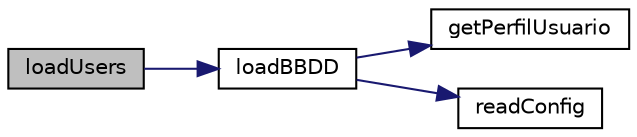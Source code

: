 digraph "loadUsers"
{
 // LATEX_PDF_SIZE
  edge [fontname="Helvetica",fontsize="10",labelfontname="Helvetica",labelfontsize="10"];
  node [fontname="Helvetica",fontsize="10",shape=record];
  rankdir="LR";
  Node1 [label="loadUsers",height=0.2,width=0.4,color="black", fillcolor="grey75", style="filled", fontcolor="black",tooltip=" "];
  Node1 -> Node2 [color="midnightblue",fontsize="10",style="solid",fontname="Helvetica"];
  Node2 [label="loadBBDD",height=0.2,width=0.4,color="black", fillcolor="white", style="filled",URL="$bd_8php.html#a9ae7ad4dfc700500a4d6f1ea49844c29",tooltip=" "];
  Node2 -> Node3 [color="midnightblue",fontsize="10",style="solid",fontname="Helvetica"];
  Node3 [label="getPerfilUsuario",height=0.2,width=0.4,color="black", fillcolor="white", style="filled",URL="$bd_8php.html#a39f63e8f6c25d6a95121c7eaedf8dec7",tooltip=" "];
  Node2 -> Node4 [color="midnightblue",fontsize="10",style="solid",fontname="Helvetica"];
  Node4 [label="readConfig",height=0.2,width=0.4,color="black", fillcolor="white", style="filled",URL="$bd_8php.html#a0fc98b7a6654add13d10bdebf08ec36b",tooltip=" "];
}
